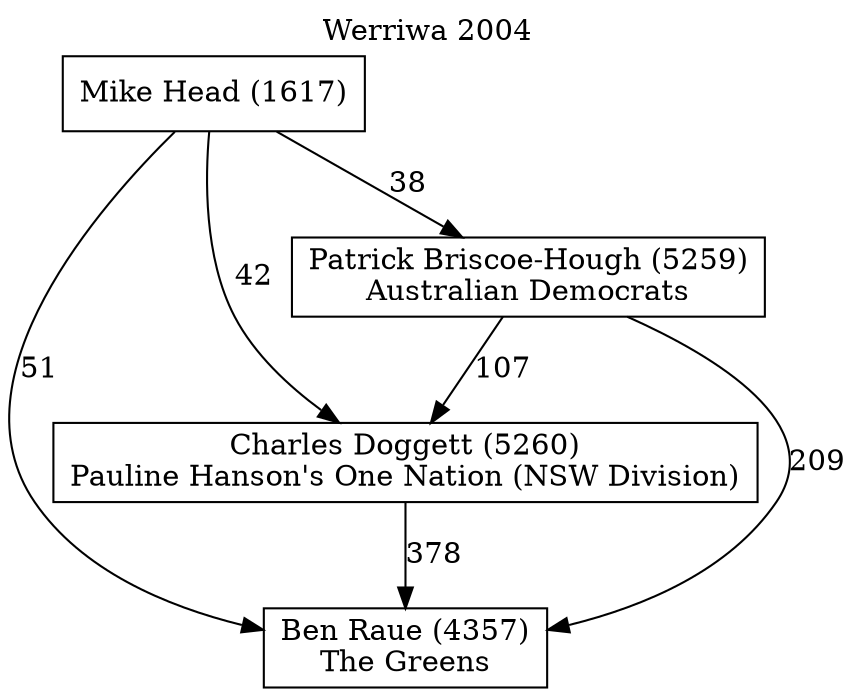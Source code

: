 // House preference flow
digraph "Ben Raue (4357)_Werriwa_2004" {
	graph [label="Werriwa 2004" labelloc=t mclimit=10]
	node [shape=box]
	"Ben Raue (4357)" [label="Ben Raue (4357)
The Greens"]
	"Charles Doggett (5260)" [label="Charles Doggett (5260)
Pauline Hanson's One Nation (NSW Division)"]
	"Mike Head (1617)" [label="Mike Head (1617)
"]
	"Patrick Briscoe-Hough (5259)" [label="Patrick Briscoe-Hough (5259)
Australian Democrats"]
	"Charles Doggett (5260)" -> "Ben Raue (4357)" [label=378]
	"Mike Head (1617)" -> "Ben Raue (4357)" [label=51]
	"Mike Head (1617)" -> "Charles Doggett (5260)" [label=42]
	"Mike Head (1617)" -> "Patrick Briscoe-Hough (5259)" [label=38]
	"Patrick Briscoe-Hough (5259)" -> "Ben Raue (4357)" [label=209]
	"Patrick Briscoe-Hough (5259)" -> "Charles Doggett (5260)" [label=107]
}
